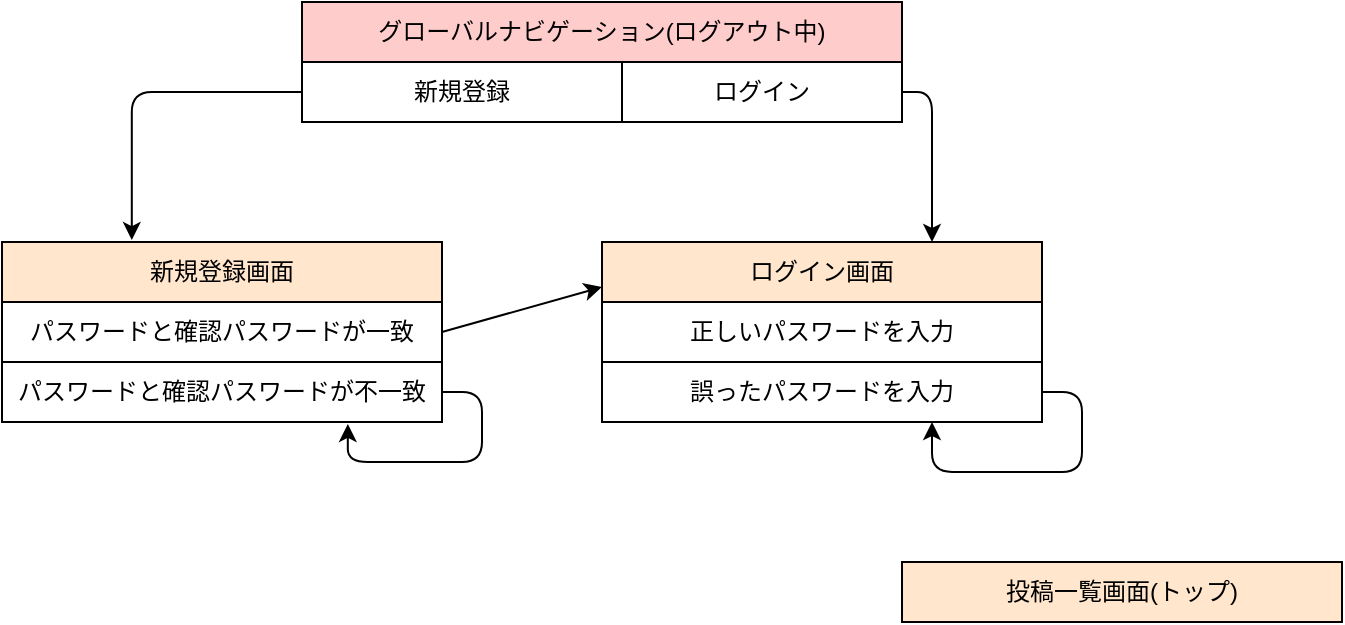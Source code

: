 <mxfile>
    <diagram id="aupL8DsSdt4dzVegNYU6" name="ページ1">
        <mxGraphModel dx="1641" dy="820" grid="1" gridSize="10" guides="1" tooltips="1" connect="1" arrows="1" fold="1" page="1" pageScale="1" pageWidth="827" pageHeight="1169" math="0" shadow="0">
            <root>
                <mxCell id="0"/>
                <mxCell id="1" parent="0"/>
                <mxCell id="2" value="グローバルナビゲーション(ログアウト中)" style="rounded=0;whiteSpace=wrap;html=1;fillColor=#FFCCCC;" vertex="1" parent="1">
                    <mxGeometry x="40" y="60" width="300" height="30" as="geometry"/>
                </mxCell>
                <mxCell id="3" value="新規登録" style="rounded=0;whiteSpace=wrap;html=1;fillColor=#FFFFFF;" vertex="1" parent="1">
                    <mxGeometry x="40" y="90" width="160" height="30" as="geometry"/>
                </mxCell>
                <mxCell id="4" value="ログイン" style="rounded=0;whiteSpace=wrap;html=1;fillColor=#FFFFFF;" vertex="1" parent="1">
                    <mxGeometry x="200" y="90" width="140" height="30" as="geometry"/>
                </mxCell>
                <mxCell id="5" value="新規登録画面" style="rounded=0;whiteSpace=wrap;html=1;fillColor=#FFE6CC;" vertex="1" parent="1">
                    <mxGeometry x="-110" y="180" width="220" height="30" as="geometry"/>
                </mxCell>
                <mxCell id="6" value="パスワードと確認パスワードが一致" style="rounded=0;whiteSpace=wrap;html=1;fillColor=#FFFFFF;" vertex="1" parent="1">
                    <mxGeometry x="-110" y="210" width="220" height="30" as="geometry"/>
                </mxCell>
                <mxCell id="7" value="パスワードと確認パスワードが不一致" style="rounded=0;whiteSpace=wrap;html=1;fillColor=#FFFFFF;" vertex="1" parent="1">
                    <mxGeometry x="-110" y="240" width="220" height="30" as="geometry"/>
                </mxCell>
                <mxCell id="9" value="ログイン画面" style="rounded=0;whiteSpace=wrap;html=1;fillColor=#FFE6CC;" vertex="1" parent="1">
                    <mxGeometry x="190" y="180" width="220" height="30" as="geometry"/>
                </mxCell>
                <mxCell id="10" value="正しいパスワードを入力" style="rounded=0;whiteSpace=wrap;html=1;fillColor=#FFFFFF;" vertex="1" parent="1">
                    <mxGeometry x="190" y="210" width="220" height="30" as="geometry"/>
                </mxCell>
                <mxCell id="11" value="誤ったパスワードを入力" style="rounded=0;whiteSpace=wrap;html=1;fillColor=#FFFFFF;" vertex="1" parent="1">
                    <mxGeometry x="190" y="240" width="220" height="30" as="geometry"/>
                </mxCell>
                <mxCell id="19" value="投稿一覧画面(トップ)" style="rounded=0;whiteSpace=wrap;html=1;fillColor=#FFE6CC;" vertex="1" parent="1">
                    <mxGeometry x="340" y="340" width="220" height="30" as="geometry"/>
                </mxCell>
                <mxCell id="8" value="" style="endArrow=classic;html=1;exitX=1;exitY=0.5;exitDx=0;exitDy=0;entryX=0.786;entryY=1.033;entryDx=0;entryDy=0;entryPerimeter=0;edgeStyle=orthogonalEdgeStyle;" edge="1" parent="1" source="7" target="7">
                    <mxGeometry width="50" height="50" relative="1" as="geometry">
                        <mxPoint x="200" y="380" as="sourcePoint"/>
                        <mxPoint x="60" y="310" as="targetPoint"/>
                        <Array as="points">
                            <mxPoint x="130" y="255"/>
                            <mxPoint x="130" y="290"/>
                            <mxPoint x="63" y="290"/>
                        </Array>
                    </mxGeometry>
                </mxCell>
                <mxCell id="13" style="edgeStyle=none;html=1;" edge="1" parent="1" source="11">
                    <mxGeometry relative="1" as="geometry">
                        <mxPoint x="410" y="255" as="targetPoint"/>
                    </mxGeometry>
                </mxCell>
                <mxCell id="14" value="" style="endArrow=classic;html=1;exitX=1;exitY=0.5;exitDx=0;exitDy=0;entryX=0;entryY=0.75;entryDx=0;entryDy=0;" edge="1" parent="1" source="6" target="9">
                    <mxGeometry width="50" height="50" relative="1" as="geometry">
                        <mxPoint x="200" y="280" as="sourcePoint"/>
                        <mxPoint x="250" y="230" as="targetPoint"/>
                    </mxGeometry>
                </mxCell>
                <mxCell id="15" value="" style="endArrow=classic;html=1;entryX=0.75;entryY=1;entryDx=0;entryDy=0;edgeStyle=orthogonalEdgeStyle;exitX=1;exitY=0.5;exitDx=0;exitDy=0;" edge="1" parent="1" source="11" target="11">
                    <mxGeometry width="50" height="50" relative="1" as="geometry">
                        <mxPoint x="440" y="240" as="sourcePoint"/>
                        <mxPoint x="360.02" y="275.99" as="targetPoint"/>
                        <Array as="points">
                            <mxPoint x="430" y="255"/>
                            <mxPoint x="430" y="295"/>
                            <mxPoint x="355" y="295"/>
                        </Array>
                    </mxGeometry>
                </mxCell>
                <mxCell id="17" value="" style="endArrow=classic;html=1;elbow=vertical;exitX=0;exitY=0.5;exitDx=0;exitDy=0;entryX=0.295;entryY=-0.033;entryDx=0;entryDy=0;entryPerimeter=0;edgeStyle=orthogonalEdgeStyle;" edge="1" parent="1" source="3" target="5">
                    <mxGeometry width="50" height="50" relative="1" as="geometry">
                        <mxPoint x="200" y="280" as="sourcePoint"/>
                        <mxPoint x="250" y="230" as="targetPoint"/>
                    </mxGeometry>
                </mxCell>
                <mxCell id="18" value="" style="endArrow=classic;html=1;elbow=vertical;exitX=1;exitY=0.5;exitDx=0;exitDy=0;entryX=0.75;entryY=0;entryDx=0;entryDy=0;edgeStyle=orthogonalEdgeStyle;" edge="1" parent="1" source="4" target="9">
                    <mxGeometry width="50" height="50" relative="1" as="geometry">
                        <mxPoint x="200" y="280" as="sourcePoint"/>
                        <mxPoint x="250" y="230" as="targetPoint"/>
                    </mxGeometry>
                </mxCell>
            </root>
        </mxGraphModel>
    </diagram>
</mxfile>